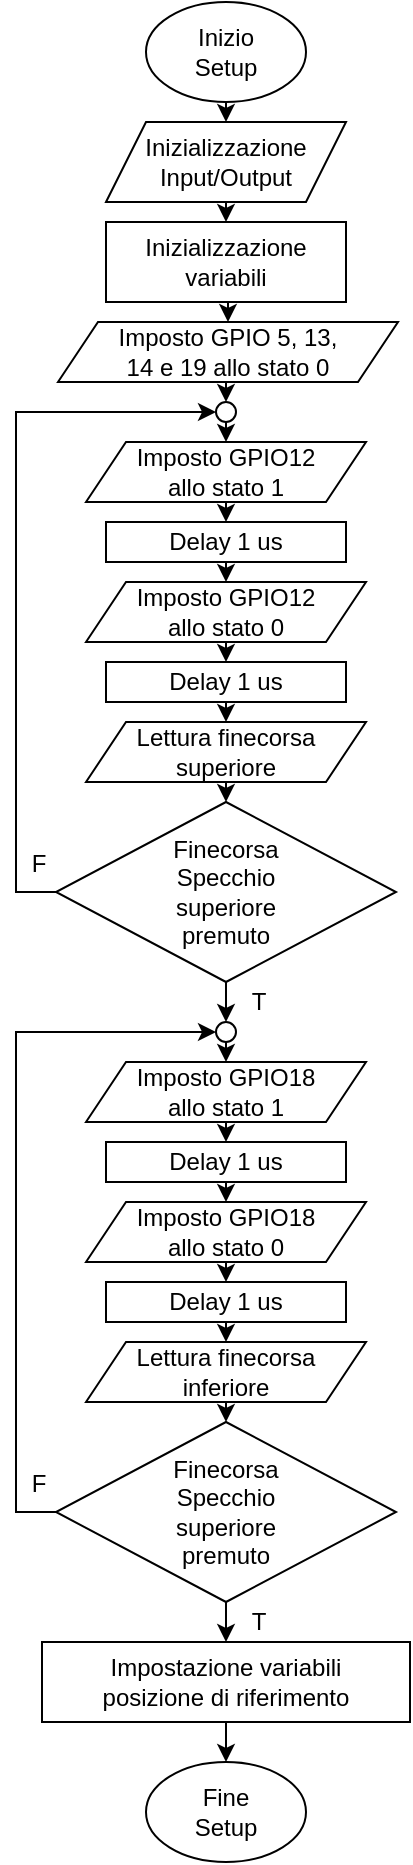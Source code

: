 <mxfile version="14.7.0" type="device"><diagram id="_9GboSp0Q-DVSzJVW7_J" name="Page-1"><mxGraphModel dx="620" dy="324" grid="1" gridSize="10" guides="1" tooltips="1" connect="1" arrows="1" fold="1" page="1" pageScale="1" pageWidth="1169" pageHeight="1654" math="0" shadow="0"><root><mxCell id="0"/><mxCell id="1" parent="0"/><mxCell id="IgRtC7KWzwOWUwgWupQY-12" style="edgeStyle=orthogonalEdgeStyle;rounded=0;orthogonalLoop=1;jettySize=auto;html=1;exitX=0.5;exitY=1;exitDx=0;exitDy=0;entryX=0.5;entryY=0;entryDx=0;entryDy=0;fontSize=12;" edge="1" parent="1" source="IgRtC7KWzwOWUwgWupQY-1" target="IgRtC7KWzwOWUwgWupQY-2"><mxGeometry relative="1" as="geometry"/></mxCell><mxCell id="IgRtC7KWzwOWUwgWupQY-1" value="&lt;div style=&quot;font-size: 12px;&quot;&gt;Inizio&lt;/div&gt;&lt;div style=&quot;font-size: 12px;&quot;&gt;Setup&lt;br style=&quot;font-size: 12px;&quot;&gt;&lt;/div&gt;" style="ellipse;whiteSpace=wrap;html=1;fontSize=12;" vertex="1" parent="1"><mxGeometry x="544" y="20" width="80" height="50" as="geometry"/></mxCell><mxCell id="IgRtC7KWzwOWUwgWupQY-13" style="edgeStyle=orthogonalEdgeStyle;rounded=0;orthogonalLoop=1;jettySize=auto;html=1;exitX=0.5;exitY=1;exitDx=0;exitDy=0;entryX=0.5;entryY=0;entryDx=0;entryDy=0;fontSize=12;" edge="1" parent="1" source="IgRtC7KWzwOWUwgWupQY-2" target="IgRtC7KWzwOWUwgWupQY-3"><mxGeometry relative="1" as="geometry"/></mxCell><mxCell id="IgRtC7KWzwOWUwgWupQY-2" value="&lt;div style=&quot;font-size: 12px;&quot;&gt;Inizializzazione&lt;/div&gt;&lt;div style=&quot;font-size: 12px;&quot;&gt;Input/Output&lt;br style=&quot;font-size: 12px;&quot;&gt;&lt;/div&gt;" style="shape=parallelogram;perimeter=parallelogramPerimeter;whiteSpace=wrap;html=1;fixedSize=1;fontSize=12;" vertex="1" parent="1"><mxGeometry x="524" y="80" width="120" height="40" as="geometry"/></mxCell><mxCell id="IgRtC7KWzwOWUwgWupQY-14" style="edgeStyle=orthogonalEdgeStyle;rounded=0;orthogonalLoop=1;jettySize=auto;html=1;exitX=0.5;exitY=1;exitDx=0;exitDy=0;entryX=0.5;entryY=0;entryDx=0;entryDy=0;fontSize=12;" edge="1" parent="1" source="IgRtC7KWzwOWUwgWupQY-3" target="IgRtC7KWzwOWUwgWupQY-6"><mxGeometry relative="1" as="geometry"/></mxCell><mxCell id="IgRtC7KWzwOWUwgWupQY-3" value="&lt;div style=&quot;font-size: 12px;&quot;&gt;Inizializzazione&lt;/div&gt;&lt;div style=&quot;font-size: 12px;&quot;&gt;variabili&lt;br style=&quot;font-size: 12px;&quot;&gt;&lt;/div&gt;" style="rounded=0;whiteSpace=wrap;html=1;fontSize=12;" vertex="1" parent="1"><mxGeometry x="524" y="130" width="120" height="40" as="geometry"/></mxCell><mxCell id="IgRtC7KWzwOWUwgWupQY-26" style="edgeStyle=orthogonalEdgeStyle;rounded=0;orthogonalLoop=1;jettySize=auto;html=1;exitX=0;exitY=0.5;exitDx=0;exitDy=0;entryX=0;entryY=0.5;entryDx=0;entryDy=0;fontSize=12;" edge="1" parent="1" source="IgRtC7KWzwOWUwgWupQY-4" target="IgRtC7KWzwOWUwgWupQY-16"><mxGeometry relative="1" as="geometry"/></mxCell><mxCell id="IgRtC7KWzwOWUwgWupQY-27" value="F" style="edgeLabel;html=1;align=center;verticalAlign=middle;resizable=0;points=[];fontSize=12;" vertex="1" connectable="0" parent="IgRtC7KWzwOWUwgWupQY-26"><mxGeometry x="-0.812" relative="1" as="geometry"><mxPoint x="11" as="offset"/></mxGeometry></mxCell><mxCell id="IgRtC7KWzwOWUwgWupQY-43" value="T" style="edgeStyle=orthogonalEdgeStyle;rounded=0;orthogonalLoop=1;jettySize=auto;html=1;exitX=0.5;exitY=1;exitDx=0;exitDy=0;entryX=0.5;entryY=0;entryDx=0;entryDy=0;fontSize=12;" edge="1" parent="1" source="IgRtC7KWzwOWUwgWupQY-4" target="IgRtC7KWzwOWUwgWupQY-42"><mxGeometry y="16" relative="1" as="geometry"><mxPoint as="offset"/></mxGeometry></mxCell><mxCell id="IgRtC7KWzwOWUwgWupQY-4" value="&lt;div style=&quot;font-size: 12px;&quot;&gt;Finecorsa&lt;/div&gt;&lt;div style=&quot;font-size: 12px;&quot;&gt;Specchio&lt;/div&gt;&lt;div style=&quot;font-size: 12px;&quot;&gt;superiore&lt;/div&gt;&lt;div style=&quot;font-size: 12px;&quot;&gt;premuto&lt;br style=&quot;font-size: 12px;&quot;&gt;&lt;/div&gt;" style="rhombus;whiteSpace=wrap;html=1;fontSize=12;" vertex="1" parent="1"><mxGeometry x="499" y="420" width="170" height="90" as="geometry"/></mxCell><mxCell id="IgRtC7KWzwOWUwgWupQY-25" style="edgeStyle=orthogonalEdgeStyle;rounded=0;orthogonalLoop=1;jettySize=auto;html=1;exitX=0.5;exitY=1;exitDx=0;exitDy=0;entryX=0.5;entryY=0;entryDx=0;entryDy=0;fontSize=12;" edge="1" parent="1" source="IgRtC7KWzwOWUwgWupQY-5" target="IgRtC7KWzwOWUwgWupQY-4"><mxGeometry relative="1" as="geometry"/></mxCell><mxCell id="IgRtC7KWzwOWUwgWupQY-5" value="&lt;div style=&quot;font-size: 12px;&quot;&gt;Lettura finecorsa&lt;/div&gt;&lt;div style=&quot;font-size: 12px;&quot;&gt;superiore&lt;br style=&quot;font-size: 12px;&quot;&gt;&lt;/div&gt;" style="shape=parallelogram;perimeter=parallelogramPerimeter;whiteSpace=wrap;html=1;fixedSize=1;fontSize=12;" vertex="1" parent="1"><mxGeometry x="514" y="380" width="140" height="30" as="geometry"/></mxCell><mxCell id="IgRtC7KWzwOWUwgWupQY-18" style="edgeStyle=orthogonalEdgeStyle;rounded=0;orthogonalLoop=1;jettySize=auto;html=1;exitX=0.5;exitY=1;exitDx=0;exitDy=0;entryX=0.5;entryY=0;entryDx=0;entryDy=0;fontSize=12;" edge="1" parent="1" source="IgRtC7KWzwOWUwgWupQY-6" target="IgRtC7KWzwOWUwgWupQY-16"><mxGeometry relative="1" as="geometry"/></mxCell><mxCell id="IgRtC7KWzwOWUwgWupQY-6" value="&lt;div style=&quot;font-size: 12px&quot;&gt;Imposto GPIO 5, 13,&lt;/div&gt;&lt;div style=&quot;font-size: 12px&quot;&gt;14 e 19 allo stato 0&lt;br style=&quot;font-size: 12px&quot;&gt;&lt;/div&gt;" style="shape=parallelogram;perimeter=parallelogramPerimeter;whiteSpace=wrap;html=1;fixedSize=1;fontSize=12;" vertex="1" parent="1"><mxGeometry x="500" y="180" width="170" height="30" as="geometry"/></mxCell><mxCell id="IgRtC7KWzwOWUwgWupQY-21" style="edgeStyle=orthogonalEdgeStyle;rounded=0;orthogonalLoop=1;jettySize=auto;html=1;exitX=0.5;exitY=1;exitDx=0;exitDy=0;entryX=0.5;entryY=0;entryDx=0;entryDy=0;fontSize=12;" edge="1" parent="1" source="IgRtC7KWzwOWUwgWupQY-8" target="IgRtC7KWzwOWUwgWupQY-10"><mxGeometry relative="1" as="geometry"/></mxCell><mxCell id="IgRtC7KWzwOWUwgWupQY-8" value="&lt;div style=&quot;font-size: 12px;&quot;&gt;Imposto GPIO12&lt;/div&gt;&lt;div style=&quot;font-size: 12px;&quot;&gt;allo stato 1&lt;br style=&quot;font-size: 12px;&quot;&gt;&lt;/div&gt;" style="shape=parallelogram;perimeter=parallelogramPerimeter;whiteSpace=wrap;html=1;fixedSize=1;fontSize=12;" vertex="1" parent="1"><mxGeometry x="514" y="240" width="140" height="30" as="geometry"/></mxCell><mxCell id="IgRtC7KWzwOWUwgWupQY-23" style="edgeStyle=orthogonalEdgeStyle;rounded=0;orthogonalLoop=1;jettySize=auto;html=1;exitX=0.5;exitY=1;exitDx=0;exitDy=0;entryX=0.5;entryY=0;entryDx=0;entryDy=0;fontSize=12;" edge="1" parent="1" source="IgRtC7KWzwOWUwgWupQY-9" target="IgRtC7KWzwOWUwgWupQY-11"><mxGeometry relative="1" as="geometry"/></mxCell><mxCell id="IgRtC7KWzwOWUwgWupQY-9" value="&lt;div style=&quot;font-size: 12px;&quot;&gt;Imposto GPIO12&lt;/div&gt;&lt;div style=&quot;font-size: 12px;&quot;&gt;allo stato 0&lt;br style=&quot;font-size: 12px;&quot;&gt;&lt;/div&gt;" style="shape=parallelogram;perimeter=parallelogramPerimeter;whiteSpace=wrap;html=1;fixedSize=1;fontSize=12;" vertex="1" parent="1"><mxGeometry x="514" y="310" width="140" height="30" as="geometry"/></mxCell><mxCell id="IgRtC7KWzwOWUwgWupQY-22" style="edgeStyle=orthogonalEdgeStyle;rounded=0;orthogonalLoop=1;jettySize=auto;html=1;exitX=0.5;exitY=1;exitDx=0;exitDy=0;entryX=0.5;entryY=0;entryDx=0;entryDy=0;fontSize=12;" edge="1" parent="1" source="IgRtC7KWzwOWUwgWupQY-10" target="IgRtC7KWzwOWUwgWupQY-9"><mxGeometry relative="1" as="geometry"/></mxCell><mxCell id="IgRtC7KWzwOWUwgWupQY-10" value="Delay 1 us" style="rounded=0;whiteSpace=wrap;html=1;fontSize=12;" vertex="1" parent="1"><mxGeometry x="524" y="280" width="120" height="20" as="geometry"/></mxCell><mxCell id="IgRtC7KWzwOWUwgWupQY-24" style="edgeStyle=orthogonalEdgeStyle;rounded=0;orthogonalLoop=1;jettySize=auto;html=1;exitX=0.5;exitY=1;exitDx=0;exitDy=0;entryX=0.5;entryY=0;entryDx=0;entryDy=0;fontSize=12;" edge="1" parent="1" source="IgRtC7KWzwOWUwgWupQY-11" target="IgRtC7KWzwOWUwgWupQY-5"><mxGeometry relative="1" as="geometry"/></mxCell><mxCell id="IgRtC7KWzwOWUwgWupQY-11" value="Delay 1 us" style="rounded=0;whiteSpace=wrap;html=1;fontSize=12;" vertex="1" parent="1"><mxGeometry x="524" y="350" width="120" height="20" as="geometry"/></mxCell><mxCell id="IgRtC7KWzwOWUwgWupQY-19" style="edgeStyle=orthogonalEdgeStyle;rounded=0;orthogonalLoop=1;jettySize=auto;html=1;exitX=0.5;exitY=1;exitDx=0;exitDy=0;entryX=0.5;entryY=0;entryDx=0;entryDy=0;fontSize=12;" edge="1" parent="1" source="IgRtC7KWzwOWUwgWupQY-16" target="IgRtC7KWzwOWUwgWupQY-8"><mxGeometry relative="1" as="geometry"/></mxCell><mxCell id="IgRtC7KWzwOWUwgWupQY-16" value="" style="ellipse;whiteSpace=wrap;html=1;aspect=fixed;fontSize=12;" vertex="1" parent="1"><mxGeometry x="579" y="220" width="10" height="10" as="geometry"/></mxCell><mxCell id="IgRtC7KWzwOWUwgWupQY-28" style="edgeStyle=orthogonalEdgeStyle;rounded=0;orthogonalLoop=1;jettySize=auto;html=1;exitX=0;exitY=0.5;exitDx=0;exitDy=0;entryX=0;entryY=0.5;entryDx=0;entryDy=0;fontSize=12;" edge="1" source="IgRtC7KWzwOWUwgWupQY-30" target="IgRtC7KWzwOWUwgWupQY-42" parent="1"><mxGeometry relative="1" as="geometry"/></mxCell><mxCell id="IgRtC7KWzwOWUwgWupQY-29" value="F" style="edgeLabel;html=1;align=center;verticalAlign=middle;resizable=0;points=[];fontSize=12;" vertex="1" connectable="0" parent="IgRtC7KWzwOWUwgWupQY-28"><mxGeometry x="-0.812" relative="1" as="geometry"><mxPoint x="11" as="offset"/></mxGeometry></mxCell><mxCell id="IgRtC7KWzwOWUwgWupQY-45" value="T" style="edgeStyle=orthogonalEdgeStyle;rounded=0;orthogonalLoop=1;jettySize=auto;html=1;exitX=0.5;exitY=1;exitDx=0;exitDy=0;entryX=0.5;entryY=0;entryDx=0;entryDy=0;fontSize=12;" edge="1" parent="1" source="IgRtC7KWzwOWUwgWupQY-30" target="IgRtC7KWzwOWUwgWupQY-44"><mxGeometry y="16" relative="1" as="geometry"><mxPoint as="offset"/></mxGeometry></mxCell><mxCell id="IgRtC7KWzwOWUwgWupQY-30" value="&lt;div style=&quot;font-size: 12px;&quot;&gt;Finecorsa&lt;/div&gt;&lt;div style=&quot;font-size: 12px;&quot;&gt;Specchio&lt;/div&gt;&lt;div style=&quot;font-size: 12px;&quot;&gt;superiore&lt;/div&gt;&lt;div style=&quot;font-size: 12px;&quot;&gt;premuto&lt;br style=&quot;font-size: 12px;&quot;&gt;&lt;/div&gt;" style="rhombus;whiteSpace=wrap;html=1;fontSize=12;" vertex="1" parent="1"><mxGeometry x="499" y="730" width="170" height="90" as="geometry"/></mxCell><mxCell id="IgRtC7KWzwOWUwgWupQY-31" style="edgeStyle=orthogonalEdgeStyle;rounded=0;orthogonalLoop=1;jettySize=auto;html=1;exitX=0.5;exitY=1;exitDx=0;exitDy=0;entryX=0.5;entryY=0;entryDx=0;entryDy=0;fontSize=12;" edge="1" source="IgRtC7KWzwOWUwgWupQY-32" target="IgRtC7KWzwOWUwgWupQY-30" parent="1"><mxGeometry relative="1" as="geometry"/></mxCell><mxCell id="IgRtC7KWzwOWUwgWupQY-32" value="&lt;div style=&quot;font-size: 12px;&quot;&gt;Lettura finecorsa&lt;/div&gt;&lt;div style=&quot;font-size: 12px;&quot;&gt;inferiore&lt;br style=&quot;font-size: 12px;&quot;&gt;&lt;/div&gt;" style="shape=parallelogram;perimeter=parallelogramPerimeter;whiteSpace=wrap;html=1;fixedSize=1;fontSize=12;" vertex="1" parent="1"><mxGeometry x="514" y="690" width="140" height="30" as="geometry"/></mxCell><mxCell id="IgRtC7KWzwOWUwgWupQY-33" style="edgeStyle=orthogonalEdgeStyle;rounded=0;orthogonalLoop=1;jettySize=auto;html=1;exitX=0.5;exitY=1;exitDx=0;exitDy=0;entryX=0.5;entryY=0;entryDx=0;entryDy=0;fontSize=12;" edge="1" source="IgRtC7KWzwOWUwgWupQY-34" target="IgRtC7KWzwOWUwgWupQY-38" parent="1"><mxGeometry relative="1" as="geometry"/></mxCell><mxCell id="IgRtC7KWzwOWUwgWupQY-34" value="&lt;div style=&quot;font-size: 12px;&quot;&gt;Imposto GPIO18&lt;/div&gt;&lt;div style=&quot;font-size: 12px;&quot;&gt;allo stato 1&lt;br style=&quot;font-size: 12px;&quot;&gt;&lt;/div&gt;" style="shape=parallelogram;perimeter=parallelogramPerimeter;whiteSpace=wrap;html=1;fixedSize=1;fontSize=12;" vertex="1" parent="1"><mxGeometry x="514" y="550" width="140" height="30" as="geometry"/></mxCell><mxCell id="IgRtC7KWzwOWUwgWupQY-35" style="edgeStyle=orthogonalEdgeStyle;rounded=0;orthogonalLoop=1;jettySize=auto;html=1;exitX=0.5;exitY=1;exitDx=0;exitDy=0;entryX=0.5;entryY=0;entryDx=0;entryDy=0;fontSize=12;" edge="1" source="IgRtC7KWzwOWUwgWupQY-36" target="IgRtC7KWzwOWUwgWupQY-40" parent="1"><mxGeometry relative="1" as="geometry"/></mxCell><mxCell id="IgRtC7KWzwOWUwgWupQY-36" value="&lt;div style=&quot;font-size: 12px;&quot;&gt;Imposto GPIO18&lt;/div&gt;&lt;div style=&quot;font-size: 12px;&quot;&gt;allo stato 0&lt;br style=&quot;font-size: 12px;&quot;&gt;&lt;/div&gt;" style="shape=parallelogram;perimeter=parallelogramPerimeter;whiteSpace=wrap;html=1;fixedSize=1;fontSize=12;" vertex="1" parent="1"><mxGeometry x="514" y="620" width="140" height="30" as="geometry"/></mxCell><mxCell id="IgRtC7KWzwOWUwgWupQY-37" style="edgeStyle=orthogonalEdgeStyle;rounded=0;orthogonalLoop=1;jettySize=auto;html=1;exitX=0.5;exitY=1;exitDx=0;exitDy=0;entryX=0.5;entryY=0;entryDx=0;entryDy=0;fontSize=12;" edge="1" source="IgRtC7KWzwOWUwgWupQY-38" target="IgRtC7KWzwOWUwgWupQY-36" parent="1"><mxGeometry relative="1" as="geometry"/></mxCell><mxCell id="IgRtC7KWzwOWUwgWupQY-38" value="Delay 1 us" style="rounded=0;whiteSpace=wrap;html=1;fontSize=12;" vertex="1" parent="1"><mxGeometry x="524" y="590" width="120" height="20" as="geometry"/></mxCell><mxCell id="IgRtC7KWzwOWUwgWupQY-39" style="edgeStyle=orthogonalEdgeStyle;rounded=0;orthogonalLoop=1;jettySize=auto;html=1;exitX=0.5;exitY=1;exitDx=0;exitDy=0;entryX=0.5;entryY=0;entryDx=0;entryDy=0;fontSize=12;" edge="1" source="IgRtC7KWzwOWUwgWupQY-40" target="IgRtC7KWzwOWUwgWupQY-32" parent="1"><mxGeometry relative="1" as="geometry"/></mxCell><mxCell id="IgRtC7KWzwOWUwgWupQY-40" value="Delay 1 us" style="rounded=0;whiteSpace=wrap;html=1;fontSize=12;" vertex="1" parent="1"><mxGeometry x="524" y="660" width="120" height="20" as="geometry"/></mxCell><mxCell id="IgRtC7KWzwOWUwgWupQY-41" style="edgeStyle=orthogonalEdgeStyle;rounded=0;orthogonalLoop=1;jettySize=auto;html=1;exitX=0.5;exitY=1;exitDx=0;exitDy=0;entryX=0.5;entryY=0;entryDx=0;entryDy=0;fontSize=12;" edge="1" source="IgRtC7KWzwOWUwgWupQY-42" target="IgRtC7KWzwOWUwgWupQY-34" parent="1"><mxGeometry relative="1" as="geometry"/></mxCell><mxCell id="IgRtC7KWzwOWUwgWupQY-42" value="" style="ellipse;whiteSpace=wrap;html=1;aspect=fixed;fontSize=12;" vertex="1" parent="1"><mxGeometry x="579" y="530" width="10" height="10" as="geometry"/></mxCell><mxCell id="IgRtC7KWzwOWUwgWupQY-47" style="edgeStyle=orthogonalEdgeStyle;rounded=0;orthogonalLoop=1;jettySize=auto;html=1;exitX=0.5;exitY=1;exitDx=0;exitDy=0;entryX=0.5;entryY=0;entryDx=0;entryDy=0;fontSize=12;" edge="1" parent="1" source="IgRtC7KWzwOWUwgWupQY-44" target="IgRtC7KWzwOWUwgWupQY-46"><mxGeometry relative="1" as="geometry"/></mxCell><mxCell id="IgRtC7KWzwOWUwgWupQY-44" value="&lt;div style=&quot;font-size: 12px;&quot;&gt;Impostazione variabili&lt;/div&gt;&lt;div style=&quot;font-size: 12px;&quot;&gt;posizione di riferimento&lt;br style=&quot;font-size: 12px;&quot;&gt;&lt;/div&gt;" style="rounded=0;whiteSpace=wrap;html=1;fontSize=12;" vertex="1" parent="1"><mxGeometry x="492" y="840" width="184" height="40" as="geometry"/></mxCell><mxCell id="IgRtC7KWzwOWUwgWupQY-46" value="&lt;div style=&quot;font-size: 12px;&quot;&gt;Fine&lt;/div&gt;&lt;div style=&quot;font-size: 12px;&quot;&gt;Setup&lt;br style=&quot;font-size: 12px;&quot;&gt;&lt;/div&gt;" style="ellipse;whiteSpace=wrap;html=1;fontSize=12;" vertex="1" parent="1"><mxGeometry x="544" y="900" width="80" height="50" as="geometry"/></mxCell></root></mxGraphModel></diagram></mxfile>